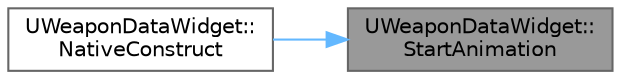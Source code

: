 digraph "UWeaponDataWidget::StartAnimation"
{
 // LATEX_PDF_SIZE
  bgcolor="transparent";
  edge [fontname=Helvetica,fontsize=10,labelfontname=Helvetica,labelfontsize=10];
  node [fontname=Helvetica,fontsize=10,shape=box,height=0.2,width=0.4];
  rankdir="RL";
  Node1 [id="Node000001",label="UWeaponDataWidget::\lStartAnimation",height=0.2,width=0.4,color="gray40", fillcolor="grey60", style="filled", fontcolor="black",tooltip=" "];
  Node1 -> Node2 [id="edge2_Node000001_Node000002",dir="back",color="steelblue1",style="solid",tooltip=" "];
  Node2 [id="Node000002",label="UWeaponDataWidget::\lNativeConstruct",height=0.2,width=0.4,color="grey40", fillcolor="white", style="filled",URL="$class_u_weapon_data_widget.html#a5f24e9db95d60c98b277364a86a395b7",tooltip=" "];
}
